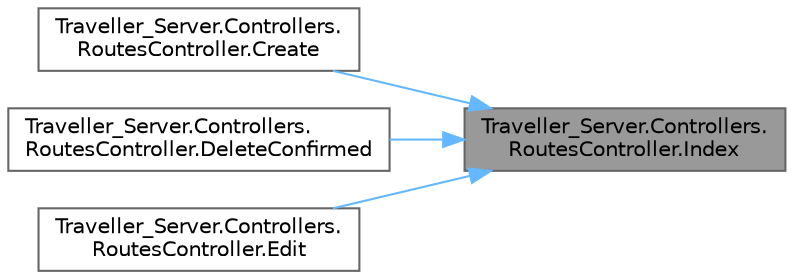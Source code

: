 digraph "Traveller_Server.Controllers.RoutesController.Index"
{
 // LATEX_PDF_SIZE
  bgcolor="transparent";
  edge [fontname=Helvetica,fontsize=10,labelfontname=Helvetica,labelfontsize=10];
  node [fontname=Helvetica,fontsize=10,shape=box,height=0.2,width=0.4];
  rankdir="RL";
  Node1 [label="Traveller_Server.Controllers.\lRoutesController.Index",height=0.2,width=0.4,color="gray40", fillcolor="grey60", style="filled", fontcolor="black",tooltip=" "];
  Node1 -> Node2 [dir="back",color="steelblue1",style="solid"];
  Node2 [label="Traveller_Server.Controllers.\lRoutesController.Create",height=0.2,width=0.4,color="grey40", fillcolor="white", style="filled",URL="$class_traveller___server_1_1_controllers_1_1_routes_controller.html#a678cd0cc29aebb977043ba96f1bd9528",tooltip=" "];
  Node1 -> Node3 [dir="back",color="steelblue1",style="solid"];
  Node3 [label="Traveller_Server.Controllers.\lRoutesController.DeleteConfirmed",height=0.2,width=0.4,color="grey40", fillcolor="white", style="filled",URL="$class_traveller___server_1_1_controllers_1_1_routes_controller.html#a2d2c8f5160df7ed8d0af3664bfca03ba",tooltip=" "];
  Node1 -> Node4 [dir="back",color="steelblue1",style="solid"];
  Node4 [label="Traveller_Server.Controllers.\lRoutesController.Edit",height=0.2,width=0.4,color="grey40", fillcolor="white", style="filled",URL="$class_traveller___server_1_1_controllers_1_1_routes_controller.html#a1e391f57dcb1a0cad5a61c5008eab860",tooltip=" "];
}
